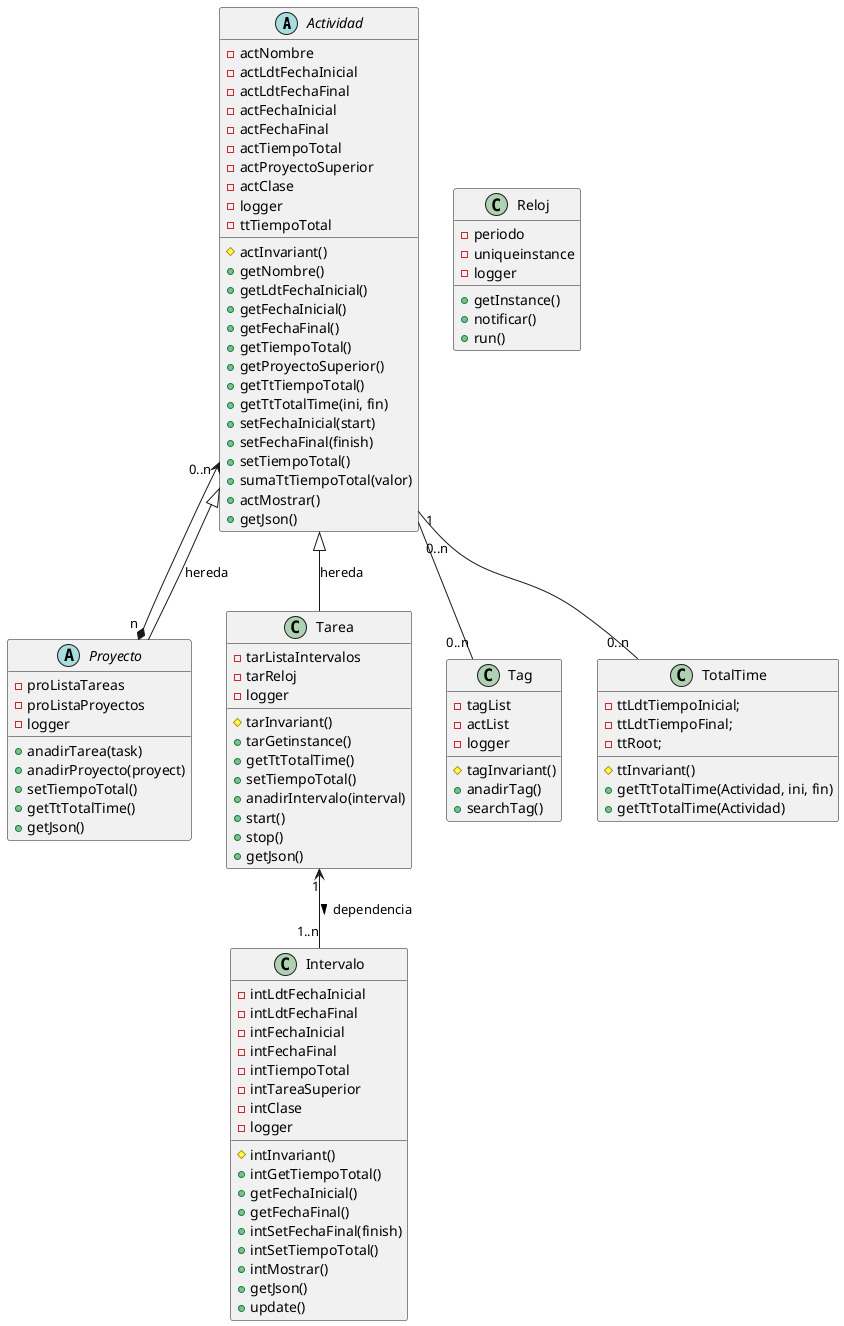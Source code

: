 @startuml

Actividad "0..n" <--* "n " Proyecto
Actividad <|-- Proyecto : hereda
Actividad <|-- Tarea : hereda
Tarea "1" <-- "1..n" Intervalo : dependencia >
Actividad "0..n" -- "0..n" Tag
Actividad "1" -- "0..n" TotalTime

Abstract Actividad {
-actNombre
-actLdtFechaInicial
-actLdtFechaFinal
-actFechaInicial
-actFechaFinal
-actTiempoTotal
-actProyectoSuperior
-actClase
-logger
-ttTiempoTotal

#actInvariant()
+getNombre()
+getLdtFechaInicial()
+getFechaInicial()
+getFechaFinal()
+getTiempoTotal()
+getProyectoSuperior()
+getTtTiempoTotal()
+getTtTotalTime(ini, fin)
+setFechaInicial(start)
+setFechaFinal(finish)
+setTiempoTotal()
+sumaTtTiempoTotal(valor)
+actMostrar()
+getJson()
}

Abstract Proyecto {
-proListaTareas
-proListaProyectos
-logger

+anadirTarea(task)
+anadirProyecto(proyect)
+setTiempoTotal()
+getTtTotalTime()
+getJson()
}

Class Tarea {
-tarListaIntervalos
-tarReloj
-logger

#tarInvariant()
+tarGetinstance()
+getTtTotalTime()
+setTiempoTotal()
+anadirIntervalo(interval)
+start()
+stop()
+getJson()
}

Class Intervalo {
-intLdtFechaInicial
-intLdtFechaFinal
-intFechaInicial
-intFechaFinal
-intTiempoTotal
-intTareaSuperior
-intClase
-logger

#intInvariant()
+intGetTiempoTotal()
+getFechaInicial()
+getFechaFinal()
+intSetFechaFinal(finish)
+intSetTiempoTotal()
+intMostrar()
+getJson()
+update()
}

Class Tag{
-tagList
-actList
-logger

#tagInvariant()
+anadirTag()
+searchTag()
}
Class TotalTime {
-ttLdtTiempoInicial;
-ttLdtTiempoFinal;
-ttRoot;

#ttInvariant()
+getTtTotalTime(Actividad, ini, fin)
+getTtTotalTime(Actividad)
}

Class Reloj {
-periodo
-uniqueinstance
-logger

+getInstance()
+notificar()
+run()
}

@enduml
